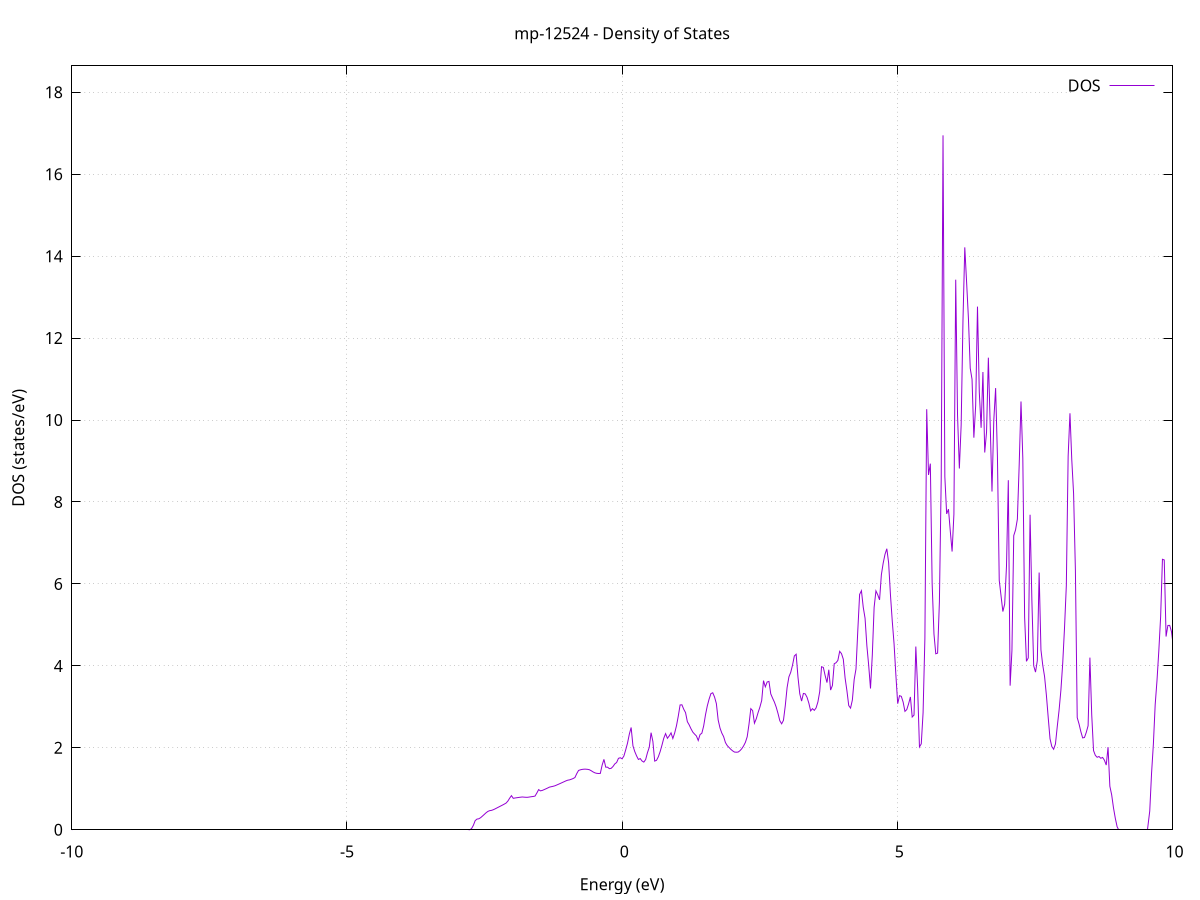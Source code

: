 set title 'mp-12524 - Density of States'
set xlabel 'Energy (eV)'
set ylabel 'DOS (states/eV)'
set grid
set xrange [-10:10]
set yrange [0:18.644]
set xzeroaxis lt -1
set terminal png size 800,600
set output 'mp-12524_dos_gnuplot.png'
plot '-' using 1:2 with lines title 'DOS'
-33.180400 0.000000
-33.147400 0.000000
-33.114500 0.000000
-33.081500 0.000000
-33.048600 0.000000
-33.015600 0.000000
-32.982700 0.000000
-32.949700 0.000000
-32.916800 0.000000
-32.883800 0.000000
-32.850900 0.000000
-32.817900 0.000000
-32.785000 0.000000
-32.752000 0.000000
-32.719100 0.000000
-32.686100 0.000000
-32.653200 0.000000
-32.620200 0.000000
-32.587300 0.000000
-32.554400 0.000000
-32.521400 0.000000
-32.488500 0.000000
-32.455500 0.000000
-32.422600 0.000000
-32.389600 0.000000
-32.356700 0.000000
-32.323700 0.000000
-32.290800 0.000000
-32.257800 0.000000
-32.224900 0.000000
-32.191900 0.000000
-32.159000 0.000000
-32.126000 0.000000
-32.093100 0.000000
-32.060100 0.000000
-32.027200 0.000000
-31.994200 0.000000
-31.961300 0.000000
-31.928300 0.000000
-31.895400 0.000000
-31.862400 0.000000
-31.829500 0.000000
-31.796500 0.000000
-31.763600 0.000000
-31.730600 0.000000
-31.697700 0.000000
-31.664700 0.000000
-31.631800 0.000000
-31.598800 0.000000
-31.565900 0.000000
-31.533000 0.000000
-31.500000 0.000000
-31.467100 0.000000
-31.434100 0.000000
-31.401200 0.000000
-31.368200 0.000000
-31.335300 0.000000
-31.302300 0.000000
-31.269400 0.000000
-31.236400 0.000000
-31.203500 0.000000
-31.170500 0.000000
-31.137600 0.000000
-31.104600 0.000000
-31.071700 0.000000
-31.038700 0.000000
-31.005800 0.000000
-30.972800 0.000000
-30.939900 0.000000
-30.906900 0.000000
-30.874000 0.000000
-30.841000 0.000000
-30.808100 0.000000
-30.775100 0.000000
-30.742200 0.000000
-30.709200 0.000000
-30.676300 0.000000
-30.643300 0.000000
-30.610400 0.000000
-30.577400 0.000000
-30.544500 0.000000
-30.511600 0.000000
-30.478600 0.000000
-30.445700 0.000000
-30.412700 0.000000
-30.379800 0.000000
-30.346800 0.000000
-30.313900 0.000000
-30.280900 0.000000
-30.248000 0.000000
-30.215000 0.000000
-30.182100 139.620600
-30.149100 40.888600
-30.116200 2.274000
-30.083200 27.770800
-30.050300 134.051400
-30.017300 124.581800
-29.984400 0.000000
-29.951400 0.000000
-29.918500 0.000000
-29.885500 0.000000
-29.852600 0.000000
-29.819600 0.000000
-29.786700 0.000000
-29.753700 0.000000
-29.720800 0.000000
-29.687800 0.000000
-29.654900 0.000000
-29.621900 0.000000
-29.589000 0.000000
-29.556000 0.000000
-29.523100 0.000000
-29.490200 0.000000
-29.457200 0.000000
-29.424300 0.000000
-29.391300 0.000000
-29.358400 0.000000
-29.325400 0.000000
-29.292500 0.000000
-29.259500 0.000000
-29.226600 0.000000
-29.193600 0.000000
-29.160700 0.000000
-29.127700 0.000000
-29.094800 0.000000
-29.061800 0.000000
-29.028900 0.000000
-28.995900 0.000000
-28.963000 0.000000
-28.930000 0.000000
-28.897100 0.000000
-28.864100 0.000000
-28.831200 0.000000
-28.798200 0.000000
-28.765300 0.000000
-28.732300 0.000000
-28.699400 0.000000
-28.666400 0.000000
-28.633500 0.000000
-28.600500 0.000000
-28.567600 0.000000
-28.534600 0.000000
-28.501700 0.000000
-28.468800 0.000000
-28.435800 0.000000
-28.402900 0.000000
-28.369900 0.000000
-28.337000 0.000000
-28.304000 0.000000
-28.271100 0.000000
-28.238100 0.000000
-28.205200 0.000000
-28.172200 0.000000
-28.139300 0.000000
-28.106300 0.000000
-28.073400 0.000000
-28.040400 0.000000
-28.007500 0.000000
-27.974500 0.000000
-27.941600 0.000000
-27.908600 0.000000
-27.875700 0.000000
-27.842700 0.000000
-27.809800 0.000000
-27.776800 0.000000
-27.743900 0.000000
-27.710900 0.000000
-27.678000 0.000000
-27.645000 0.000000
-27.612100 0.000000
-27.579100 0.000000
-27.546200 0.000000
-27.513200 0.000000
-27.480300 0.000000
-27.447400 0.000000
-27.414400 0.000000
-27.381500 0.000000
-27.348500 0.000000
-27.315600 0.000000
-27.282600 0.000000
-27.249700 0.000000
-27.216700 0.000000
-27.183800 0.000000
-27.150800 0.000000
-27.117900 0.000000
-27.084900 0.000000
-27.052000 0.000000
-27.019000 0.000000
-26.986100 0.000000
-26.953100 0.000000
-26.920200 0.000000
-26.887200 0.000000
-26.854300 0.000000
-26.821300 0.000000
-26.788400 0.000000
-26.755400 0.000000
-26.722500 0.000000
-26.689500 0.000000
-26.656600 0.000000
-26.623600 0.000000
-26.590700 0.000000
-26.557700 0.000000
-26.524800 0.000000
-26.491800 0.000000
-26.458900 0.000000
-26.426000 0.000000
-26.393000 0.000000
-26.360100 0.000000
-26.327100 0.000000
-26.294200 0.000000
-26.261200 0.000000
-26.228300 0.000000
-26.195300 0.000000
-26.162400 0.000000
-26.129400 0.000000
-26.096500 0.000000
-26.063500 0.000000
-26.030600 0.000000
-25.997600 0.000000
-25.964700 0.000000
-25.931700 0.000000
-25.898800 0.000000
-25.865800 0.000000
-25.832900 0.000000
-25.799900 0.000000
-25.767000 0.000000
-25.734000 0.000000
-25.701100 0.000000
-25.668100 0.000000
-25.635200 0.000000
-25.602200 0.000000
-25.569300 0.000000
-25.536300 0.000000
-25.503400 0.000000
-25.470400 0.000000
-25.437500 0.000000
-25.404600 0.000000
-25.371600 0.000000
-25.338700 0.000000
-25.305700 0.000000
-25.272800 0.000000
-25.239800 0.000000
-25.206900 0.000000
-25.173900 0.000000
-25.141000 0.000000
-25.108000 0.000000
-25.075100 0.000000
-25.042100 0.000000
-25.009200 0.000000
-24.976200 0.000000
-24.943300 0.000000
-24.910300 0.000000
-24.877400 0.000000
-24.844400 0.000000
-24.811500 0.000000
-24.778500 0.000000
-24.745600 0.000000
-24.712600 0.000000
-24.679700 0.000000
-24.646700 0.000000
-24.613800 0.000000
-24.580800 0.000000
-24.547900 0.000000
-24.514900 0.000000
-24.482000 0.000000
-24.449000 0.000000
-24.416100 0.000000
-24.383200 0.000000
-24.350200 0.000000
-24.317300 0.000000
-24.284300 0.000000
-24.251400 0.000000
-24.218400 0.000000
-24.185500 0.000000
-24.152500 0.000000
-24.119600 0.000000
-24.086600 0.000000
-24.053700 0.000000
-24.020700 0.000000
-23.987800 0.000000
-23.954800 0.000000
-23.921900 0.000000
-23.888900 0.000000
-23.856000 0.000000
-23.823000 0.000000
-23.790100 0.000000
-23.757100 0.000000
-23.724200 0.000000
-23.691200 0.000000
-23.658300 0.000000
-23.625300 0.000000
-23.592400 0.000000
-23.559400 0.000000
-23.526500 0.000000
-23.493500 0.000000
-23.460600 0.000000
-23.427600 0.000000
-23.394700 0.000000
-23.361800 0.000000
-23.328800 0.000000
-23.295900 0.000000
-23.262900 0.000000
-23.230000 0.000000
-23.197000 0.000000
-23.164100 0.000000
-23.131100 0.000000
-23.098200 0.000000
-23.065200 0.000000
-23.032300 0.000000
-22.999300 0.000000
-22.966400 0.000000
-22.933400 0.000000
-22.900500 0.000000
-22.867500 0.000000
-22.834600 0.000000
-22.801600 0.000000
-22.768700 0.000000
-22.735700 0.000000
-22.702800 0.000000
-22.669800 0.000000
-22.636900 0.000000
-22.603900 0.000000
-22.571000 0.000000
-22.538000 0.000000
-22.505100 0.000000
-22.472100 0.000000
-22.439200 0.000000
-22.406200 0.000000
-22.373300 0.000000
-22.340300 0.000000
-22.307400 0.000000
-22.274500 0.000000
-22.241500 0.000000
-22.208600 0.000000
-22.175600 0.000000
-22.142700 0.000000
-22.109700 0.000000
-22.076800 0.000000
-22.043800 0.000000
-22.010900 0.000000
-21.977900 0.000000
-21.945000 0.000000
-21.912000 0.000000
-21.879100 0.000000
-21.846100 0.000000
-21.813200 0.000000
-21.780200 0.000000
-21.747300 0.000000
-21.714300 0.000000
-21.681400 0.000000
-21.648400 0.000000
-21.615500 0.000000
-21.582500 0.000000
-21.549600 0.000000
-21.516600 0.000000
-21.483700 0.000000
-21.450700 0.000000
-21.417800 0.000000
-21.384800 0.000000
-21.351900 0.000000
-21.318900 0.000000
-21.286000 0.000000
-21.253100 0.000000
-21.220100 0.000000
-21.187200 0.000000
-21.154200 0.000000
-21.121300 0.000000
-21.088300 0.000000
-21.055400 0.000000
-21.022400 0.000000
-20.989500 0.000000
-20.956500 0.000000
-20.923600 0.000000
-20.890600 0.000000
-20.857700 0.000000
-20.824700 0.000000
-20.791800 0.000000
-20.758800 0.000000
-20.725900 0.000000
-20.692900 0.000000
-20.660000 0.000000
-20.627000 0.000000
-20.594100 0.000000
-20.561100 0.000000
-20.528200 0.000000
-20.495200 0.000000
-20.462300 0.000000
-20.429300 0.000000
-20.396400 0.000000
-20.363400 0.000000
-20.330500 0.000000
-20.297500 0.000000
-20.264600 0.000000
-20.231700 0.000000
-20.198700 0.000000
-20.165800 0.000000
-20.132800 0.000000
-20.099900 0.000000
-20.066900 0.000000
-20.034000 0.000000
-20.001000 0.000000
-19.968100 0.000000
-19.935100 0.000000
-19.902200 0.000000
-19.869200 0.000000
-19.836300 0.000000
-19.803300 0.000000
-19.770400 0.000000
-19.737400 0.000000
-19.704500 0.000000
-19.671500 0.000000
-19.638600 0.000000
-19.605600 0.000000
-19.572700 0.000000
-19.539700 0.000000
-19.506800 0.000000
-19.473800 0.000000
-19.440900 0.000000
-19.407900 0.000000
-19.375000 0.000000
-19.342000 0.000000
-19.309100 0.000000
-19.276100 0.000000
-19.243200 0.000000
-19.210300 0.000000
-19.177300 0.000000
-19.144400 0.000000
-19.111400 0.000000
-19.078500 0.000000
-19.045500 0.000000
-19.012600 0.000000
-18.979600 0.000000
-18.946700 0.000000
-18.913700 0.000000
-18.880800 0.000000
-18.847800 0.000000
-18.814900 0.000000
-18.781900 0.000000
-18.749000 0.000000
-18.716000 0.000000
-18.683100 0.000000
-18.650100 0.000000
-18.617200 0.000000
-18.584200 0.000000
-18.551300 0.000000
-18.518300 0.000000
-18.485400 0.000000
-18.452400 0.000000
-18.419500 0.000000
-18.386500 0.000000
-18.353600 0.000000
-18.320600 0.000000
-18.287700 0.000000
-18.254700 0.000000
-18.221800 0.000000
-18.188900 0.000000
-18.155900 0.000000
-18.123000 0.000000
-18.090000 0.000000
-18.057100 0.000000
-18.024100 0.000000
-17.991200 0.000000
-17.958200 0.000000
-17.925300 0.000000
-17.892300 0.000000
-17.859400 0.000000
-17.826400 0.000000
-17.793500 0.000000
-17.760500 0.000000
-17.727600 0.000000
-17.694600 0.000000
-17.661700 0.000000
-17.628700 0.000000
-17.595800 0.000000
-17.562800 0.000000
-17.529900 0.000000
-17.496900 0.000000
-17.464000 0.000000
-17.431000 0.000000
-17.398100 0.000000
-17.365100 0.000000
-17.332200 0.000000
-17.299200 0.000000
-17.266300 0.000000
-17.233300 0.000000
-17.200400 0.000000
-17.167500 0.000000
-17.134500 0.000000
-17.101600 0.000000
-17.068600 0.000000
-17.035700 0.000000
-17.002700 0.000000
-16.969800 0.000000
-16.936800 0.000000
-16.903900 0.000000
-16.870900 0.000000
-16.838000 0.000000
-16.805000 0.000000
-16.772100 0.000000
-16.739100 0.000000
-16.706200 0.000000
-16.673200 0.000000
-16.640300 0.000000
-16.607300 0.000000
-16.574400 0.000000
-16.541400 0.000000
-16.508500 0.000000
-16.475500 0.000000
-16.442600 0.000000
-16.409600 0.000000
-16.376700 0.000000
-16.343700 0.000000
-16.310800 0.000000
-16.277800 0.000000
-16.244900 0.000000
-16.211900 0.000000
-16.179000 0.000000
-16.146100 0.000000
-16.113100 0.000000
-16.080200 0.000000
-16.047200 0.000000
-16.014300 0.000000
-15.981300 0.000000
-15.948400 0.000000
-15.915400 0.000000
-15.882500 0.000000
-15.849500 0.000000
-15.816600 0.000000
-15.783600 0.000000
-15.750700 0.000000
-15.717700 0.000000
-15.684800 0.000000
-15.651800 0.000000
-15.618900 0.000000
-15.585900 0.000000
-15.553000 0.000000
-15.520000 0.000000
-15.487100 0.000000
-15.454100 0.000000
-15.421200 0.000000
-15.388200 0.000000
-15.355300 0.000000
-15.322300 0.000000
-15.289400 0.000000
-15.256400 0.000000
-15.223500 0.000000
-15.190500 0.000000
-15.157600 0.000000
-15.124700 0.000000
-15.091700 0.000000
-15.058800 0.000000
-15.025800 0.000000
-14.992900 0.000000
-14.959900 0.000000
-14.927000 0.000000
-14.894000 0.000000
-14.861100 0.000000
-14.828100 0.000000
-14.795200 0.000000
-14.762200 0.000000
-14.729300 0.000000
-14.696300 0.000000
-14.663400 0.000000
-14.630400 0.000000
-14.597500 0.000000
-14.564500 0.000000
-14.531600 0.000000
-14.498600 0.000000
-14.465700 0.000000
-14.432700 0.000000
-14.399800 0.000000
-14.366800 0.000000
-14.333900 0.000000
-14.300900 0.000000
-14.268000 0.000000
-14.235000 0.000000
-14.202100 0.000000
-14.169100 0.000000
-14.136200 0.000000
-14.103300 0.000000
-14.070300 0.000000
-14.037400 0.000000
-14.004400 0.000000
-13.971500 0.000000
-13.938500 0.000000
-13.905600 0.000000
-13.872600 0.000000
-13.839700 0.000000
-13.806700 0.000000
-13.773800 0.000000
-13.740800 0.000000
-13.707900 0.000000
-13.674900 0.000000
-13.642000 0.000000
-13.609000 0.000000
-13.576100 0.000000
-13.543100 0.000000
-13.510200 0.000000
-13.477200 0.000000
-13.444300 0.000000
-13.411300 0.000000
-13.378400 0.000000
-13.345400 0.000000
-13.312500 0.000000
-13.279500 0.000000
-13.246600 0.000000
-13.213600 0.000000
-13.180700 0.000000
-13.147700 0.000000
-13.114800 0.000000
-13.081800 0.000000
-13.048900 0.000000
-13.016000 0.000000
-12.983000 0.000000
-12.950100 0.000000
-12.917100 0.000000
-12.884200 0.000000
-12.851200 0.000000
-12.818300 0.000000
-12.785300 0.000000
-12.752400 0.000000
-12.719400 0.000000
-12.686500 0.000000
-12.653500 0.000000
-12.620600 0.000000
-12.587600 0.000000
-12.554700 0.000000
-12.521700 0.000000
-12.488800 0.000000
-12.455800 0.000000
-12.422900 0.000000
-12.389900 0.000000
-12.357000 0.000000
-12.324000 0.000000
-12.291100 0.000000
-12.258100 0.000000
-12.225200 0.000000
-12.192200 0.000000
-12.159300 0.000000
-12.126300 0.000000
-12.093400 0.000000
-12.060400 0.000000
-12.027500 0.000000
-11.994600 0.000000
-11.961600 0.000000
-11.928700 0.000000
-11.895700 0.000000
-11.862800 0.000000
-11.829800 0.000000
-11.796900 0.000000
-11.763900 0.000000
-11.731000 0.000000
-11.698000 0.000000
-11.665100 0.000000
-11.632100 0.000000
-11.599200 0.000000
-11.566200 0.000000
-11.533300 0.000000
-11.500300 0.000000
-11.467400 0.000000
-11.434400 0.000000
-11.401500 0.000000
-11.368500 0.000000
-11.335600 0.000000
-11.302600 0.000000
-11.269700 0.000000
-11.236700 0.000000
-11.203800 0.000000
-11.170800 0.000000
-11.137900 0.000000
-11.104900 0.000000
-11.072000 0.000000
-11.039000 0.000000
-11.006100 0.000000
-10.973200 0.000000
-10.940200 0.000000
-10.907300 0.000000
-10.874300 0.000000
-10.841400 0.000000
-10.808400 0.000000
-10.775500 0.000000
-10.742500 0.000000
-10.709600 0.000000
-10.676600 0.000000
-10.643700 0.000000
-10.610700 0.000000
-10.577800 0.000000
-10.544800 0.000000
-10.511900 0.000000
-10.478900 0.000000
-10.446000 0.000000
-10.413000 0.000000
-10.380100 0.000000
-10.347100 0.000000
-10.314200 0.000000
-10.281200 0.000000
-10.248300 0.000000
-10.215300 0.000000
-10.182400 0.000000
-10.149400 0.000000
-10.116500 0.000000
-10.083500 0.000000
-10.050600 0.000000
-10.017600 0.000000
-9.984700 0.000000
-9.951800 0.000000
-9.918800 0.000000
-9.885900 0.000000
-9.852900 0.000000
-9.820000 0.000000
-9.787000 0.000000
-9.754100 0.000000
-9.721100 0.000000
-9.688200 0.000000
-9.655200 0.000000
-9.622300 0.000000
-9.589300 0.000000
-9.556400 0.000000
-9.523400 0.000000
-9.490500 0.000000
-9.457500 0.000000
-9.424600 0.000000
-9.391600 0.000000
-9.358700 0.000000
-9.325700 0.000000
-9.292800 0.000000
-9.259800 0.000000
-9.226900 0.000000
-9.193900 0.000000
-9.161000 0.000000
-9.128000 0.000000
-9.095100 0.000000
-9.062100 0.000000
-9.029200 0.000000
-8.996200 0.000000
-8.963300 0.000000
-8.930400 0.000000
-8.897400 0.000000
-8.864500 0.000000
-8.831500 0.000000
-8.798600 0.000000
-8.765600 0.000000
-8.732700 0.000000
-8.699700 0.000000
-8.666800 0.000000
-8.633800 0.000000
-8.600900 0.000000
-8.567900 0.000000
-8.535000 0.000000
-8.502000 0.000000
-8.469100 0.000000
-8.436100 0.000000
-8.403200 0.000000
-8.370200 0.000000
-8.337300 0.000000
-8.304300 0.000000
-8.271400 0.000000
-8.238400 0.000000
-8.205500 0.000000
-8.172500 0.000000
-8.139600 0.000000
-8.106600 0.000000
-8.073700 0.000000
-8.040700 0.000000
-8.007800 0.000000
-7.974800 0.000000
-7.941900 0.000000
-7.909000 0.000000
-7.876000 0.000000
-7.843100 0.000000
-7.810100 0.000000
-7.777200 0.000000
-7.744200 0.000000
-7.711300 0.000000
-7.678300 0.000000
-7.645400 0.000000
-7.612400 0.000000
-7.579500 0.000000
-7.546500 0.000000
-7.513600 0.000000
-7.480600 0.000000
-7.447700 0.000000
-7.414700 0.000000
-7.381800 0.000000
-7.348800 0.000000
-7.315900 0.000000
-7.282900 0.000000
-7.250000 0.000000
-7.217000 0.000000
-7.184100 0.000000
-7.151100 0.000000
-7.118200 0.000000
-7.085200 0.000000
-7.052300 0.000000
-7.019300 0.000000
-6.986400 0.000000
-6.953400 0.000000
-6.920500 0.000000
-6.887600 0.000000
-6.854600 0.000000
-6.821700 0.000000
-6.788700 0.000000
-6.755800 0.000000
-6.722800 0.000000
-6.689900 0.000000
-6.656900 0.000000
-6.624000 0.000000
-6.591000 0.000000
-6.558100 0.000000
-6.525100 0.000000
-6.492200 0.000000
-6.459200 0.000000
-6.426300 0.000000
-6.393300 0.000000
-6.360400 0.000000
-6.327400 0.000000
-6.294500 0.000000
-6.261500 0.000000
-6.228600 0.000000
-6.195600 0.000000
-6.162700 0.000000
-6.129700 0.000000
-6.096800 0.000000
-6.063800 0.000000
-6.030900 0.000000
-5.997900 0.000000
-5.965000 0.000000
-5.932000 0.000000
-5.899100 0.000000
-5.866200 0.000000
-5.833200 0.000000
-5.800300 0.000000
-5.767300 0.000000
-5.734400 0.000000
-5.701400 0.000000
-5.668500 0.000000
-5.635500 0.000000
-5.602600 0.000000
-5.569600 0.000000
-5.536700 0.000000
-5.503700 0.000000
-5.470800 0.000000
-5.437800 0.000000
-5.404900 0.000000
-5.371900 0.000000
-5.339000 0.000000
-5.306000 0.000000
-5.273100 0.000000
-5.240100 0.000000
-5.207200 0.000000
-5.174200 0.000000
-5.141300 0.000000
-5.108300 0.000000
-5.075400 0.000000
-5.042400 0.000000
-5.009500 0.000000
-4.976500 0.000000
-4.943600 0.000000
-4.910600 0.000000
-4.877700 0.000000
-4.844800 0.000000
-4.811800 0.000000
-4.778900 0.000000
-4.745900 0.000000
-4.713000 0.000000
-4.680000 0.000000
-4.647100 0.000000
-4.614100 0.000000
-4.581200 0.000000
-4.548200 0.000000
-4.515300 0.000000
-4.482300 0.000000
-4.449400 0.000000
-4.416400 0.000000
-4.383500 0.000000
-4.350500 0.000000
-4.317600 0.000000
-4.284600 0.000000
-4.251700 0.000000
-4.218700 0.000000
-4.185800 0.000000
-4.152800 0.000000
-4.119900 0.000000
-4.086900 0.000000
-4.054000 0.000000
-4.021000 0.000000
-3.988100 0.000000
-3.955100 0.000000
-3.922200 0.000000
-3.889200 0.000000
-3.856300 0.000000
-3.823300 0.000000
-3.790400 0.000000
-3.757500 0.000000
-3.724500 0.000000
-3.691600 0.000000
-3.658600 0.000000
-3.625700 0.000000
-3.592700 0.000000
-3.559800 0.000000
-3.526800 0.000000
-3.493900 0.000000
-3.460900 0.000000
-3.428000 0.000000
-3.395000 0.000000
-3.362100 0.000000
-3.329100 0.000000
-3.296200 0.000000
-3.263200 0.000000
-3.230300 0.000000
-3.197300 0.000000
-3.164400 0.000000
-3.131400 0.000000
-3.098500 0.000000
-3.065500 0.000000
-3.032600 0.000000
-2.999600 0.000000
-2.966700 0.000000
-2.933700 0.000000
-2.900800 0.000000
-2.867800 0.000000
-2.834900 0.000000
-2.801900 0.000000
-2.769000 0.000100
-2.736100 0.028900
-2.703100 0.109300
-2.670200 0.223800
-2.637200 0.261100
-2.604300 0.268200
-2.571300 0.295400
-2.538400 0.333900
-2.505400 0.373900
-2.472500 0.415000
-2.439500 0.448300
-2.406600 0.466600
-2.373600 0.473800
-2.340700 0.489600
-2.307700 0.510600
-2.274800 0.533500
-2.241800 0.556200
-2.208900 0.579000
-2.175900 0.601700
-2.143000 0.625400
-2.110000 0.650600
-2.077100 0.699000
-2.044100 0.771000
-2.011200 0.832900
-1.978200 0.767800
-1.945300 0.776000
-1.912300 0.782800
-1.879400 0.789200
-1.846400 0.795300
-1.813500 0.800400
-1.780500 0.796100
-1.747600 0.792900
-1.714700 0.793400
-1.681700 0.800300
-1.648800 0.807300
-1.615800 0.813100
-1.582900 0.822500
-1.549900 0.897600
-1.517000 0.980300
-1.484000 0.949800
-1.451100 0.960500
-1.418100 0.979700
-1.385200 0.999600
-1.352200 1.020200
-1.319300 1.041800
-1.286300 1.051600
-1.253400 1.061500
-1.220400 1.074000
-1.187500 1.093100
-1.154500 1.112500
-1.121600 1.132200
-1.088600 1.152300
-1.055700 1.172600
-1.022700 1.192800
-0.989800 1.209900
-0.956800 1.217700
-0.923900 1.233300
-0.890900 1.250400
-0.858000 1.275100
-0.825000 1.370100
-0.792100 1.448100
-0.759100 1.463400
-0.726200 1.473700
-0.693300 1.478800
-0.660300 1.479100
-0.627400 1.474700
-0.594400 1.465100
-0.561500 1.440700
-0.528500 1.412300
-0.495600 1.389900
-0.462600 1.377700
-0.429700 1.374100
-0.396700 1.374900
-0.363800 1.576500
-0.330800 1.718400
-0.297900 1.528100
-0.264900 1.527600
-0.232000 1.491600
-0.199000 1.500300
-0.166100 1.544500
-0.133100 1.607900
-0.100200 1.641900
-0.067200 1.743400
-0.034300 1.758200
-0.001300 1.732600
0.031600 1.799400
0.064600 1.951000
0.097500 2.115000
0.130500 2.332900
0.163400 2.496500
0.196400 2.048400
0.229300 1.909000
0.262300 1.803000
0.295200 1.716200
0.328100 1.737700
0.361100 1.678800
0.394000 1.651700
0.427000 1.713900
0.459900 1.881300
0.492900 2.013900
0.525800 2.369400
0.558800 2.153400
0.591700 1.676100
0.624700 1.695800
0.657600 1.781700
0.690600 1.907900
0.723500 2.065200
0.756500 2.235000
0.789400 2.346600
0.822400 2.233100
0.855300 2.290700
0.888300 2.364800
0.921200 2.227600
0.954200 2.361000
0.987100 2.538300
1.020100 2.774600
1.053000 3.046200
1.086000 3.050600
1.118900 2.942600
1.151900 2.859500
1.184800 2.637600
1.217800 2.560300
1.250700 2.465200
1.283700 2.384400
1.316600 2.334200
1.349500 2.289600
1.382500 2.179000
1.415400 2.323400
1.448400 2.357300
1.481300 2.533400
1.514300 2.804700
1.547200 3.023200
1.580200 3.190100
1.613100 3.323400
1.646100 3.343700
1.679000 3.239600
1.712000 3.079300
1.744900 2.678100
1.777900 2.484100
1.810800 2.360600
1.843800 2.274300
1.876700 2.128600
1.909700 2.054300
1.942600 2.008700
1.975600 1.962500
2.008500 1.925100
2.041500 1.896600
2.074400 1.892900
2.107400 1.896600
2.140300 1.929500
2.173300 1.978400
2.206200 2.045800
2.239200 2.132900
2.272100 2.269100
2.305100 2.578300
2.338000 2.956300
2.370900 2.908800
2.403900 2.601200
2.436800 2.708100
2.469800 2.859500
2.502700 2.992400
2.535700 3.155200
2.568600 3.640100
2.601600 3.488800
2.634500 3.606900
2.667500 3.621400
2.700400 3.317100
2.733400 3.212500
2.766300 3.116900
2.799300 2.993600
2.832200 2.837700
2.865200 2.659700
2.898100 2.586300
2.931100 2.671400
2.964000 3.024100
2.997000 3.469400
3.029900 3.731200
3.062900 3.841800
3.095800 4.017100
3.128800 4.242600
3.161700 4.284100
3.194700 3.727700
3.227600 3.318900
3.260600 3.140300
3.293500 3.327200
3.326500 3.317000
3.359400 3.233700
3.392300 3.091100
3.425300 2.901000
3.458200 2.955700
3.491200 2.914400
3.524100 2.974400
3.557100 3.121400
3.590000 3.371400
3.623000 3.979800
3.655900 3.962300
3.688900 3.761600
3.721800 3.592200
3.754800 3.906000
3.787700 3.409400
3.820700 3.521200
3.853600 4.052600
3.886600 4.076900
3.919500 4.133400
3.952500 4.355400
3.985400 4.299600
4.018400 4.163500
4.051300 3.701900
4.084300 3.392200
4.117200 3.031400
4.150200 2.969700
4.183100 3.166000
4.216100 3.667500
4.249000 3.924200
4.282000 4.866500
4.314900 5.743800
4.347900 5.835300
4.380800 5.432000
4.413700 5.163700
4.446700 4.490500
4.479600 4.014100
4.512600 3.448200
4.545500 4.265100
4.578500 5.427000
4.611400 5.830500
4.644400 5.734200
4.677300 5.610600
4.710300 6.225600
4.743200 6.508100
4.776200 6.723000
4.809100 6.859300
4.842100 6.515100
4.875000 5.737700
4.908000 5.094500
4.940900 4.536500
4.973900 3.777200
5.006800 3.077800
5.039800 3.273400
5.072700 3.256200
5.105700 3.116200
5.138600 2.889800
5.171600 2.933100
5.204500 3.071800
5.237500 3.241800
5.270400 2.752600
5.303400 2.799100
5.336300 4.472500
5.369300 3.451300
5.402200 2.021800
5.435200 2.097900
5.468100 2.856500
5.501000 4.674500
5.534000 10.263700
5.566900 8.660400
5.599900 8.936200
5.632800 6.010700
5.665800 4.778700
5.698700 4.295400
5.731700 4.311500
5.764600 5.561500
5.797600 8.553000
5.830500 16.949200
5.863500 8.617000
5.896400 7.709900
5.929400 7.824900
5.962300 7.290600
5.995300 6.790800
6.028200 7.698200
6.061200 13.426000
6.094100 10.118700
6.127100 8.817500
6.160000 9.879700
6.193000 12.429900
6.225900 14.214300
6.258900 13.363600
6.291800 12.486900
6.324800 11.263500
6.357700 10.993300
6.390700 9.569600
6.423600 10.352400
6.456600 12.769200
6.489500 10.680300
6.522400 9.811500
6.555400 11.172300
6.588300 9.208100
6.621300 9.707100
6.654200 11.521600
6.687200 9.906100
6.720100 8.255500
6.753100 9.995400
6.786000 10.780700
6.819000 9.112100
6.851900 6.088000
6.884900 5.705600
6.917800 5.325800
6.950800 5.507600
6.983700 6.430800
7.016700 8.531100
7.049600 3.516900
7.082600 4.373400
7.115500 7.179500
7.148500 7.320200
7.181400 7.581500
7.214400 8.907800
7.247300 10.453000
7.280300 9.065900
7.313200 5.184900
7.346200 4.111100
7.379100 4.194300
7.412100 7.689000
7.445000 5.592500
7.478000 4.003600
7.510900 3.848000
7.543800 4.127500
7.576800 6.277700
7.609700 4.390400
7.642700 4.014700
7.675600 3.739200
7.708600 3.285200
7.741500 2.742900
7.774500 2.221000
7.807400 2.029800
7.840400 1.965500
7.873300 2.093200
7.906300 2.522600
7.939200 2.918700
7.972200 3.406800
8.005100 4.058700
8.038100 4.930300
8.071000 5.960000
8.104000 9.120700
8.136900 10.164700
8.169900 9.030600
8.202800 8.205300
8.235800 6.334400
8.268700 2.738000
8.301700 2.582800
8.334600 2.396000
8.367600 2.242500
8.400500 2.251700
8.433500 2.378300
8.466400 2.538700
8.499400 4.202300
8.532300 2.808200
8.565200 1.932400
8.598200 1.816000
8.631100 1.769100
8.664100 1.788500
8.697000 1.745200
8.730000 1.765700
8.762900 1.697900
8.795900 1.579300
8.828800 2.017000
8.861800 1.061700
8.894700 0.854000
8.927700 0.535500
8.960600 0.282500
8.993600 0.074200
9.026500 0.000000
9.059500 0.000000
9.092400 0.000000
9.125400 0.000000
9.158300 0.000000
9.191300 0.000000
9.224200 0.000000
9.257200 0.000000
9.290100 0.000000
9.323100 0.000000
9.356000 0.000000
9.389000 0.000000
9.421900 0.000000
9.454900 0.000000
9.487800 0.000000
9.520800 0.000000
9.553700 0.000000
9.586600 0.457900
9.619600 1.382000
9.652500 2.089800
9.685500 3.054500
9.718400 3.643600
9.751400 4.369000
9.784300 5.195700
9.817300 6.601400
9.850200 6.585400
9.883200 4.716300
9.916100 4.987400
9.949100 4.988200
9.982000 4.833900
10.015000 4.474100
10.047900 4.242900
10.080900 4.150700
10.113800 4.123900
10.146800 5.875600
10.179700 5.110600
10.212700 3.578900
10.245600 3.478100
10.278600 3.739800
10.311500 3.780300
10.344500 3.753500
10.377400 3.793900
10.410400 4.010300
10.443300 4.425400
10.476300 3.898900
10.509200 3.688500
10.542200 4.806400
10.575100 5.580700
10.608000 6.375300
10.641000 6.992300
10.673900 6.269300
10.706900 6.547200
10.739800 4.054900
10.772800 3.095800
10.805700 2.148100
10.838700 2.364800
10.871600 2.377800
10.904600 2.457500
10.937500 2.940800
10.970500 4.804900
11.003400 4.399800
11.036400 4.648000
11.069300 4.818800
11.102300 5.583600
11.135200 6.279500
11.168200 6.426500
11.201100 6.176200
11.234100 5.924500
11.267000 4.758500
11.300000 4.208500
11.332900 3.772700
11.365900 3.420700
11.398800 3.136800
11.431800 3.428300
11.464700 4.378300
11.497700 6.329600
11.530600 9.851500
11.563600 9.143900
11.596500 6.975200
11.629400 6.281000
11.662400 5.726600
11.695300 5.488300
11.728300 6.975200
11.761200 8.699400
11.794200 9.677900
11.827100 8.950900
11.860100 12.160100
11.893000 6.543200
11.926000 5.780700
11.958900 4.284100
11.991900 5.951600
12.024800 7.343200
12.057800 6.027400
12.090700 6.500800
12.123700 6.161400
12.156600 6.446200
12.189600 3.818700
12.222500 3.513600
12.255500 3.758500
12.288400 4.447000
12.321400 5.905300
12.354300 6.161800
12.387300 7.340700
12.420200 8.665100
12.453200 6.149700
12.486100 4.416600
12.519100 3.954300
12.552000 3.669500
12.585000 3.651000
12.617900 3.830100
12.650800 4.722400
12.683800 5.470300
12.716700 5.728100
12.749700 6.851000
12.782600 7.498700
12.815600 5.517800
12.848500 4.844800
12.881500 4.774800
12.914400 4.242900
12.947400 4.048100
12.980300 4.314800
13.013300 5.239500
13.046200 4.475500
13.079200 6.114900
13.112100 4.742300
13.145100 4.544200
13.178000 4.433400
13.211000 4.393500
13.243900 4.458000
13.276900 4.781200
13.309800 6.217100
13.342800 7.217700
13.375700 7.245500
13.408700 6.702800
13.441600 5.962500
13.474600 5.421200
13.507500 4.689700
13.540500 4.184800
13.573400 4.359600
13.606400 4.627900
13.639300 4.942100
13.672200 5.170000
13.705200 5.542500
13.738100 6.528500
13.771100 6.087700
13.804000 5.215100
13.837000 4.456600
13.869900 4.228500
13.902900 4.012100
13.935800 3.967000
13.968800 4.044900
14.001700 4.240000
14.034700 4.481900
14.067600 4.820000
14.100600 6.178300
14.133500 6.972100
14.166500 7.679600
14.199400 7.691700
14.232400 5.815200
14.265300 4.994600
14.298300 4.356900
14.331200 4.735700
14.364200 4.521300
14.397100 4.917200
14.430100 4.964700
14.463000 4.245800
14.496000 3.856300
14.528900 3.688900
14.561900 3.002700
14.594800 3.563100
14.627800 3.812600
14.660700 3.669500
14.693600 3.876200
14.726600 4.350700
14.759500 5.000600
14.792500 5.438000
14.825400 5.796100
14.858400 6.762400
14.891300 5.215500
14.924300 4.174600
14.957200 3.333300
14.990200 2.798700
15.023100 2.734100
15.056100 2.789100
15.089000 2.868000
15.122000 3.180000
15.154900 3.458900
15.187900 3.645700
15.220800 3.784400
15.253800 4.137100
15.286700 4.563900
15.319700 4.982800
15.352600 5.360400
15.385600 5.008300
15.418500 4.772000
15.451500 4.376300
15.484400 4.321500
15.517400 4.691000
15.550300 5.214600
15.583300 5.378400
15.616200 5.488400
15.649200 5.074400
15.682100 4.355100
15.715100 4.479000
15.748000 4.565800
15.780900 4.691800
15.813900 5.247000
15.846800 5.474900
15.879800 3.830300
15.912700 3.284100
15.945700 3.374000
15.978600 4.144100
16.011600 4.442500
16.044500 3.989200
16.077500 4.350900
16.110400 5.041700
16.143400 5.799900
16.176300 7.390300
16.209300 8.149300
16.242200 6.400200
16.275200 5.448000
16.308100 4.976500
16.341100 5.045600
16.374000 5.066000
16.407000 5.192300
16.439900 5.513700
16.472900 5.435000
16.505800 5.136500
16.538800 4.681900
16.571700 4.508700
16.604700 4.591500
16.637600 4.214000
16.670600 4.028600
16.703500 3.428600
16.736500 4.488200
16.769400 5.195700
16.802300 4.875300
16.835300 5.238400
16.868200 5.086400
16.901200 5.013700
16.934100 5.702400
16.967100 6.693300
17.000000 7.154500
17.033000 6.404900
17.065900 6.327300
17.098900 5.870800
17.131800 5.074900
17.164800 3.994900
17.197700 2.473600
17.230700 2.503000
17.263600 2.708500
17.296600 3.119900
17.329500 4.349500
17.362500 5.126400
17.395400 5.448800
17.428400 5.726600
17.461300 6.463200
17.494300 5.643600
17.527200 4.994200
17.560200 4.076400
17.593100 3.953100
17.626100 4.285200
17.659000 4.414900
17.692000 4.978500
17.724900 5.489400
17.757900 6.532600
17.790800 7.839000
17.823700 7.352400
17.856700 5.807000
17.889600 5.251400
17.922600 5.334300
17.955500 4.772800
17.988500 4.684200
18.021400 4.658500
18.054400 4.485300
18.087300 4.336700
18.120300 4.878300
18.153200 5.917700
18.186200 5.976200
18.219100 5.652900
18.252100 4.505900
18.285000 3.619300
18.318000 3.420900
18.350900 3.562600
18.383900 3.363200
18.416800 3.076500
18.449800 3.053900
18.482700 3.157700
18.515700 3.398800
18.548600 3.831700
18.581600 4.364900
18.614500 5.268000
18.647500 5.502400
18.680400 4.919300
18.713400 4.069600
18.746300 4.118000
18.779300 4.190300
18.812200 4.150400
18.845100 3.887900
18.878100 3.803800
18.911000 3.912600
18.944000 4.233200
18.976900 4.592300
19.009900 4.703100
19.042800 4.929600
19.075800 5.488000
19.108700 5.982500
19.141700 6.519000
19.174600 4.278100
19.207600 3.974900
19.240500 3.962700
19.273500 3.790300
19.306400 3.553700
19.339400 3.717300
19.372300 4.568400
19.405300 5.664000
19.438200 6.438500
19.471200 7.050200
19.504100 6.558500
19.537100 6.091300
19.570000 5.495400
19.603000 5.147600
19.635900 5.253600
19.668900 4.953500
19.701800 5.074400
19.734800 5.543500
19.767700 6.985600
19.800700 7.280000
19.833600 6.729600
19.866500 6.096000
19.899500 5.531800
19.932400 4.773300
19.965400 4.302400
19.998300 4.214500
20.031300 4.203300
20.064200 4.221000
20.097200 4.487100
20.130100 4.742200
20.163100 5.071200
20.196000 5.523600
20.229000 5.363600
20.261900 5.445000
20.294900 5.425800
20.327800 5.125400
20.360800 5.199800
20.393700 4.980900
20.426700 5.203100
20.459600 4.579900
20.492600 4.531500
20.525500 4.602900
20.558500 4.442000
20.591400 4.405300
20.624400 4.369500
20.657300 4.665700
20.690300 4.912500
20.723200 4.735000
20.756200 4.645800
20.789100 4.983900
20.822100 5.307600
20.855000 6.000200
20.887900 5.117000
20.920900 4.284900
20.953800 3.827000
20.986800 3.516400
21.019700 3.407600
21.052700 3.685700
21.085600 4.040600
21.118600 4.510600
21.151500 5.250500
21.184500 5.285000
21.217400 5.522700
21.250400 6.029300
21.283300 7.160800
21.316300 6.734500
21.349200 6.247000
21.382200 6.027900
21.415100 6.060500
21.448100 4.806500
21.481000 4.360900
21.514000 4.049900
21.546900 3.187200
21.579900 3.409200
21.612800 3.210100
21.645800 3.516500
21.678700 4.040700
21.711700 4.487300
21.744600 4.915600
21.777600 4.917100
21.810500 5.824300
21.843500 7.331100
21.876400 5.090400
21.909300 4.349000
21.942300 4.051200
21.975200 4.130000
22.008200 4.493200
22.041100 4.616900
22.074100 4.793800
22.107000 4.822900
22.140000 4.906600
22.172900 5.632800
22.205900 5.528800
22.238800 4.102500
22.271800 3.924500
22.304700 3.822600
22.337700 3.870100
22.370600 4.413200
22.403600 4.251500
22.436500 4.299600
22.469500 4.264100
22.502400 4.414300
22.535400 4.383400
22.568300 4.409600
22.601300 4.432200
22.634200 4.672200
22.667200 5.267100
22.700100 5.405600
22.733100 5.504700
22.766000 5.522600
22.799000 5.650000
22.831900 5.401600
22.864900 5.379100
22.897800 5.070100
22.930700 5.675200
22.963700 4.437100
22.996600 4.200500
23.029600 3.893200
23.062500 3.712000
23.095500 4.311700
23.128400 5.018900
23.161400 6.231100
23.194300 6.164600
23.227300 7.016700
23.260200 7.097800
23.293200 6.759700
23.326100 6.216100
23.359100 6.107400
23.392000 6.052900
23.425000 5.953600
23.457900 5.985200
23.490900 5.194400
23.523800 4.443400
23.556800 4.148900
23.589700 4.143800
23.622700 4.209800
23.655600 4.883400
23.688600 4.977800
23.721500 5.310700
23.754500 5.547200
23.787400 4.774700
23.820400 5.442900
23.853300 4.636600
23.886300 4.455100
23.919200 4.421300
23.952100 4.568400
23.985100 4.818600
24.018000 5.298500
24.051000 5.761500
24.083900 6.739700
24.116900 8.462400
24.149800 7.514900
24.182800 6.327700
24.215700 5.757800
24.248700 5.057800
24.281600 4.617500
24.314600 4.289000
24.347500 4.034500
24.380500 4.446700
24.413400 5.293200
24.446400 6.472600
24.479300 7.777800
24.512300 6.129200
24.545200 4.953400
24.578200 4.358600
24.611100 4.338800
24.644100 4.513400
24.677000 4.718400
24.710000 5.044000
24.742900 5.814700
24.775900 6.300300
24.808800 5.953100
24.841800 6.503200
24.874700 7.175400
24.907700 6.675200
24.940600 6.146600
24.973600 5.515800
25.006500 4.798200
25.039400 4.395200
25.072400 4.848800
25.105300 5.306500
25.138300 5.589000
25.171200 6.480900
25.204200 7.339900
25.237100 7.551800
25.270100 6.883300
25.303000 5.794100
25.336000 4.324500
25.368900 4.096400
25.401900 4.154300
25.434800 4.406700
25.467800 4.950900
25.500700 5.818600
25.533700 6.362800
25.566600 6.385300
25.599600 6.298500
25.632500 5.882300
25.665500 5.545000
25.698400 5.286700
25.731400 4.962400
25.764300 4.267100
25.797300 3.907800
25.830200 4.473900
25.863200 5.032300
25.896100 5.176600
25.929100 6.154700
25.962000 6.680900
25.995000 7.270800
26.027900 6.963100
26.060800 6.128100
26.093800 4.539900
26.126700 4.544800
26.159700 3.401500
26.192600 3.883200
26.225600 5.202300
26.258500 6.353300
26.291500 7.084600
26.324400 6.919000
26.357400 8.162100
26.390300 6.197100
26.423300 5.832500
26.456200 5.229600
26.489200 4.992400
26.522100 4.724900
26.555100 4.324600
26.588000 4.260900
26.621000 4.908500
26.653900 6.148800
26.686900 7.019100
26.719800 7.786800
26.752800 7.697900
26.785700 6.606900
26.818700 5.886000
26.851600 4.402600
26.884600 4.730700
26.917500 5.295400
26.950500 5.339700
26.983400 4.886900
27.016400 5.119800
27.049300 5.384100
27.082200 5.720800
27.115200 5.937000
27.148100 5.461900
27.181100 5.057800
27.214000 4.656800
27.247000 4.385200
27.279900 4.524100
27.312900 4.753500
27.345800 4.976900
27.378800 5.245700
27.411700 5.117900
27.444700 4.666000
27.477600 4.762600
27.510600 5.118900
27.543500 5.299700
27.576500 5.476000
27.609400 5.834500
27.642400 6.974000
27.675300 7.013800
27.708300 5.403500
27.741200 4.981700
27.774200 4.788900
27.807100 4.656400
27.840100 4.640200
27.873000 4.803400
27.906000 5.044900
27.938900 5.178200
27.971900 5.872100
28.004800 6.379100
28.037800 7.374800
28.070700 7.261000
28.103600 7.185100
28.136600 7.511400
28.169500 5.332400
28.202500 4.500700
28.235400 4.346500
28.268400 4.831500
28.301300 5.968100
28.334300 6.832500
28.367200 6.523900
28.400200 6.422100
28.433100 7.249000
28.466100 6.815800
28.499000 6.546400
28.532000 6.001100
28.564900 5.872000
28.597900 6.029400
28.630800 5.474200
28.663800 5.191500
28.696700 4.944400
28.729700 4.169500
28.762600 3.887900
28.795600 3.787200
28.828500 3.835500
28.861500 3.925100
28.894400 3.980900
28.927400 4.108300
28.960300 4.065800
28.993300 3.974700
29.026200 3.720100
29.059200 3.446200
29.092100 3.025000
29.125000 2.654300
29.158000 2.266100
29.190900 2.040100
29.223900 1.865300
29.256800 1.734500
29.289800 1.570300
29.322700 1.328700
29.355700 1.164500
29.388600 1.059300
29.421600 1.020100
29.454500 1.092600
29.487500 0.865500
29.520400 0.633100
29.553400 0.330000
29.586300 0.128200
29.619300 0.056400
29.652200 0.017300
29.685200 0.004400
29.718100 0.000000
29.751100 0.000000
29.784000 0.000000
29.817000 0.000000
29.849900 0.000000
29.882900 0.000000
29.915800 0.000000
29.948800 0.000000
29.981700 0.000000
30.014700 0.000000
30.047600 0.000000
30.080600 0.000000
30.113500 0.000000
30.146400 0.000000
30.179400 0.000000
30.212300 0.000000
30.245300 0.000000
30.278200 0.000000
30.311200 0.000000
30.344100 0.000000
30.377100 0.000000
30.410000 0.000000
30.443000 0.000000
30.475900 0.000000
30.508900 0.000000
30.541800 0.000000
30.574800 0.000000
30.607700 0.000000
30.640700 0.000000
30.673600 0.000000
30.706600 0.000000
30.739500 0.000000
30.772500 0.000000
30.805400 0.000000
30.838400 0.000000
30.871300 0.000000
30.904300 0.000000
30.937200 0.000000
30.970200 0.000000
31.003100 0.000000
31.036100 0.000000
31.069000 0.000000
31.102000 0.000000
31.134900 0.000000
31.167800 0.000000
31.200800 0.000000
31.233700 0.000000
31.266700 0.000000
31.299600 0.000000
31.332600 0.000000
31.365500 0.000000
31.398500 0.000000
31.431400 0.000000
31.464400 0.000000
31.497300 0.000000
31.530300 0.000000
31.563200 0.000000
31.596200 0.000000
31.629100 0.000000
31.662100 0.000000
31.695000 0.000000
31.728000 0.000000
31.760900 0.000000
31.793900 0.000000
31.826800 0.000000
31.859800 0.000000
31.892700 0.000000
31.925700 0.000000
31.958600 0.000000
31.991600 0.000000
32.024500 0.000000
32.057500 0.000000
32.090400 0.000000
32.123400 0.000000
32.156300 0.000000
32.189200 0.000000
32.222200 0.000000
32.255100 0.000000
32.288100 0.000000
32.321000 0.000000
32.354000 0.000000
32.386900 0.000000
32.419900 0.000000
32.452800 0.000000
32.485800 0.000000
32.518700 0.000000
32.551700 0.000000
32.584600 0.000000
32.617600 0.000000
32.650500 0.000000
32.683500 0.000000
32.716400 0.000000
e
